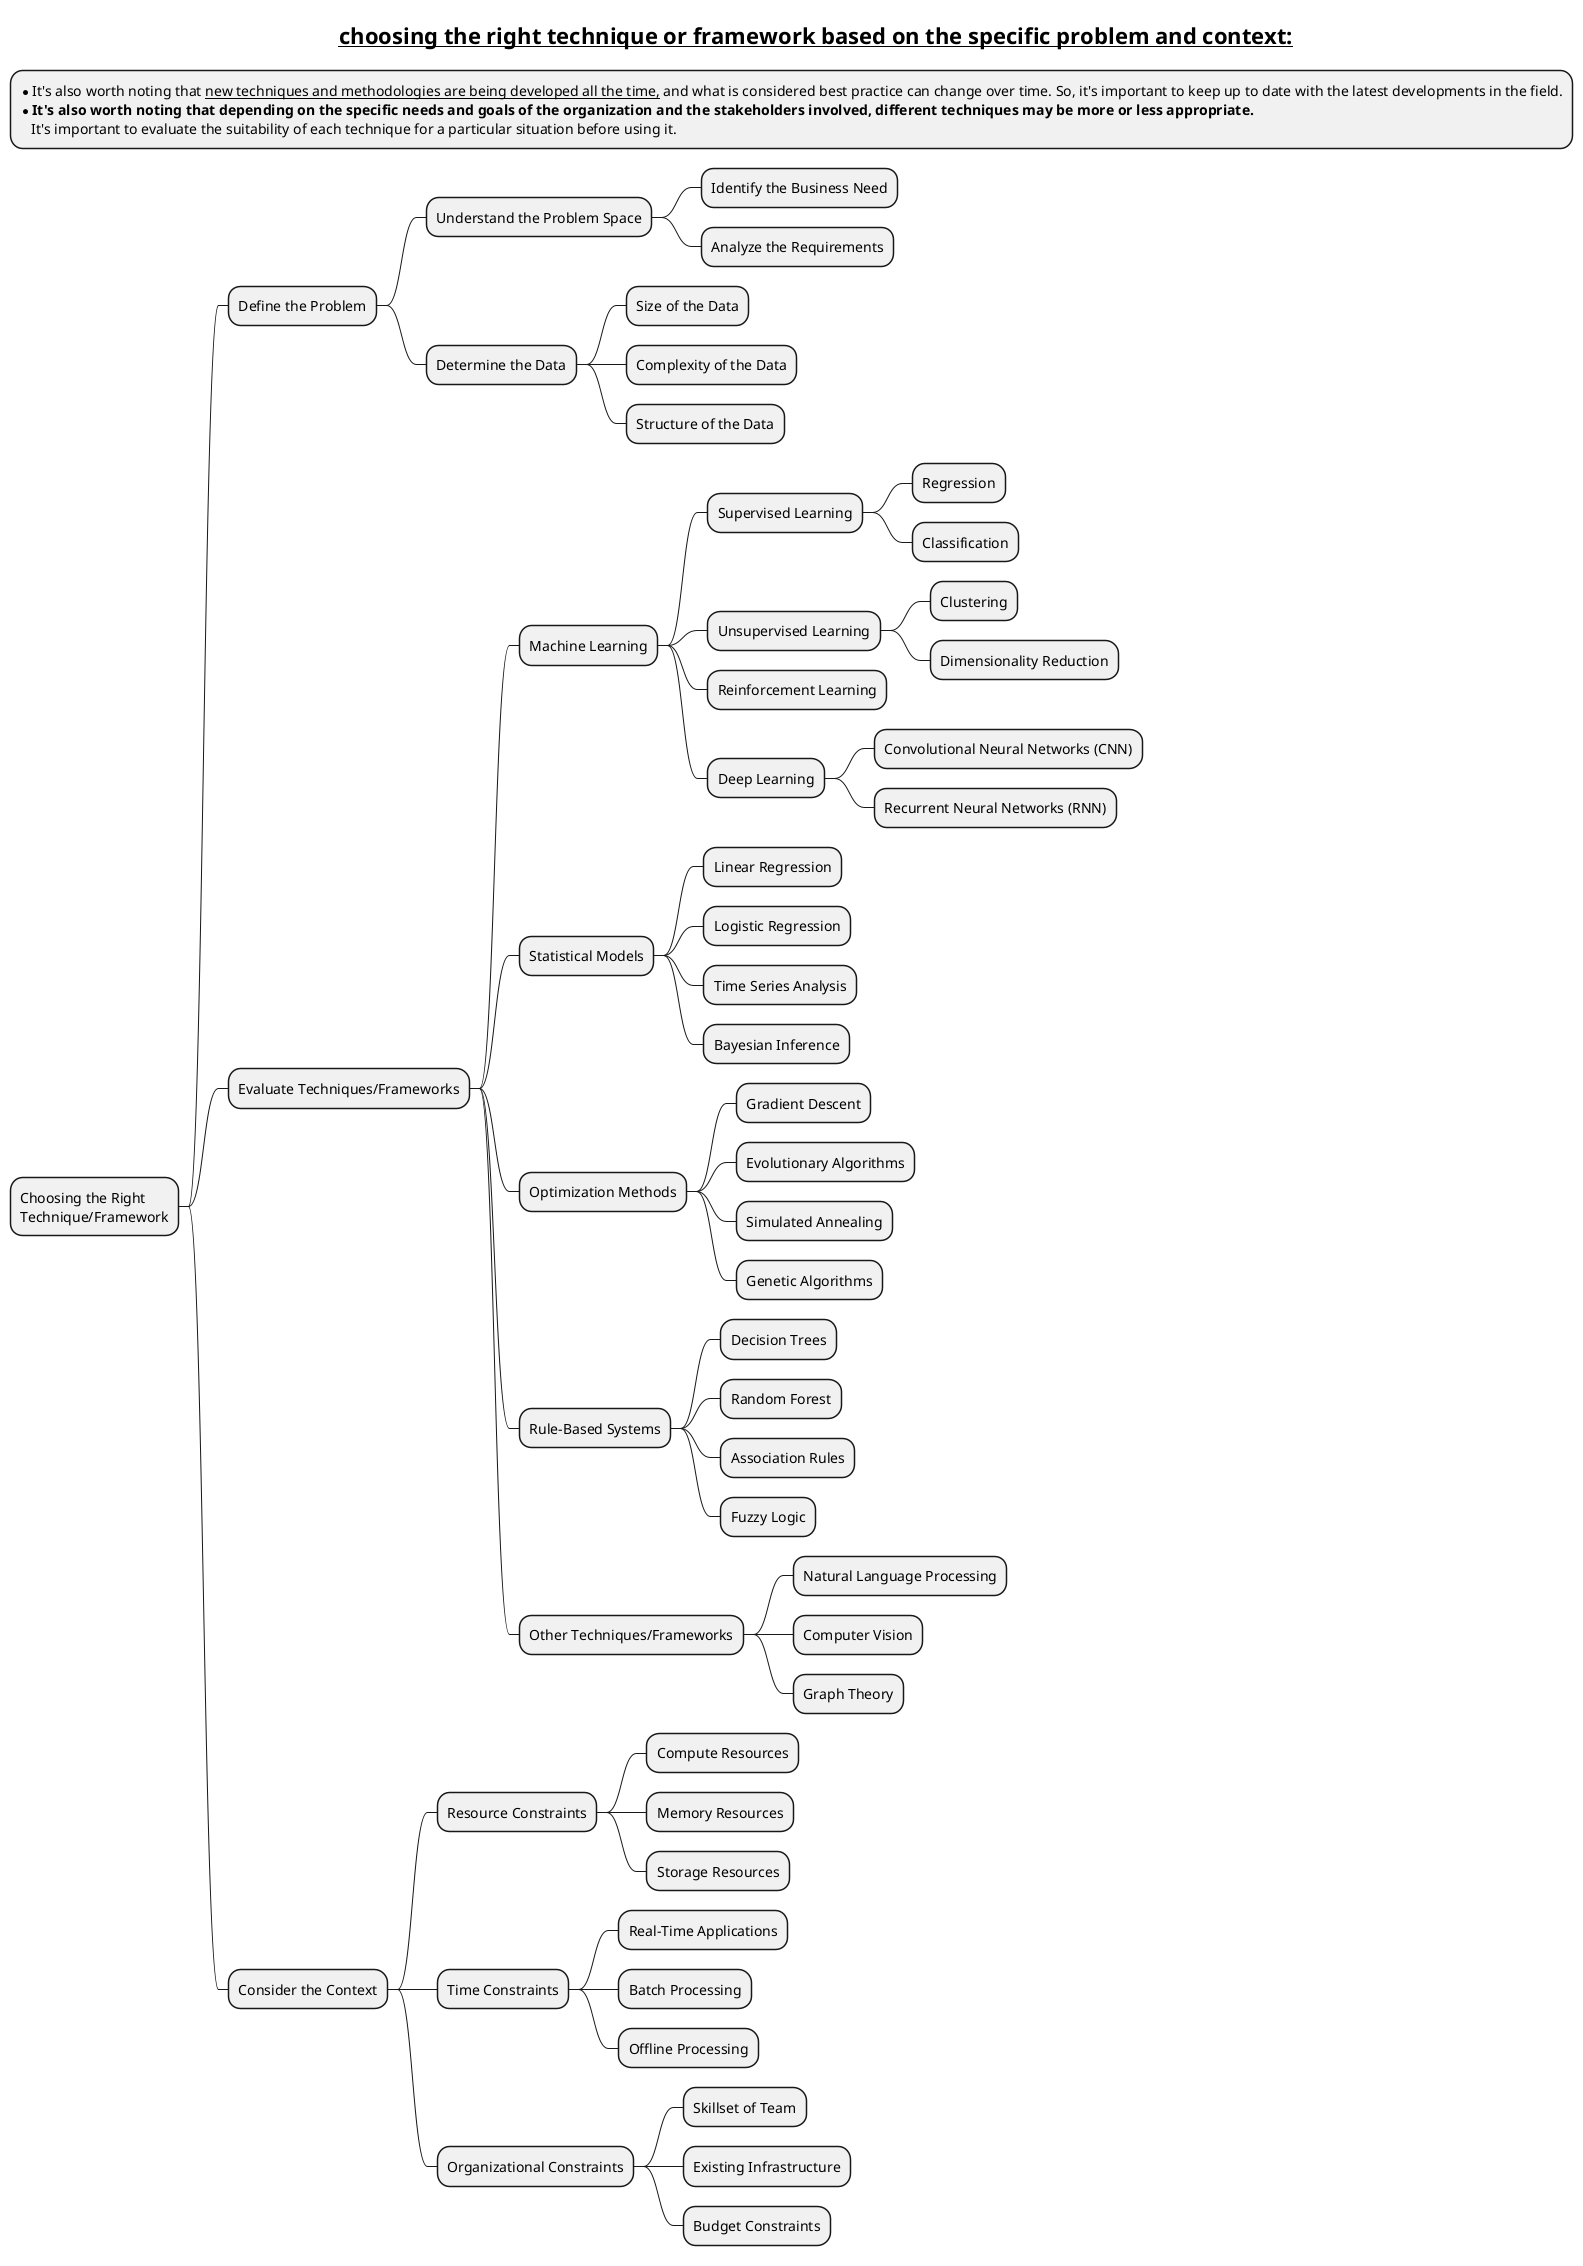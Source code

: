@startmindmap

*:*It's also worth noting that __new techniques and methodologies are being developed all the time,__ and what is considered best practice can change over time. So, it's important to keep up to date with the latest developments in the field.
* **It's also worth noting that depending on the specific needs and goals of the organization and the stakeholders involved, different techniques may be more or less appropriate.**
   It's important to evaluate the suitability of each technique for a particular situation before using it.;


title = __choosing the right technique or framework based on the specific problem and context:__

* Choosing the Right \nTechnique/Framework

** Define the Problem
*** Understand the Problem Space
**** Identify the Business Need
**** Analyze the Requirements
*** Determine the Data
**** Size of the Data
**** Complexity of the Data
**** Structure of the Data

** Evaluate Techniques/Frameworks
*** Machine Learning
**** Supervised Learning
***** Regression
***** Classification
**** Unsupervised Learning
***** Clustering
***** Dimensionality Reduction
**** Reinforcement Learning
**** Deep Learning
***** Convolutional Neural Networks (CNN)
***** Recurrent Neural Networks (RNN)
*** Statistical Models
**** Linear Regression
**** Logistic Regression
**** Time Series Analysis
**** Bayesian Inference
*** Optimization Methods
**** Gradient Descent
**** Evolutionary Algorithms
**** Simulated Annealing
**** Genetic Algorithms
*** Rule-Based Systems
**** Decision Trees
**** Random Forest
**** Association Rules
**** Fuzzy Logic
*** Other Techniques/Frameworks
**** Natural Language Processing
**** Computer Vision
**** Graph Theory

** Consider the Context
*** Resource Constraints
**** Compute Resources
**** Memory Resources
**** Storage Resources
*** Time Constraints
**** Real-Time Applications
**** Batch Processing
**** Offline Processing
*** Organizational Constraints
**** Skillset of Team
**** Existing Infrastructure
**** Budget Constraints

@endmindmap
